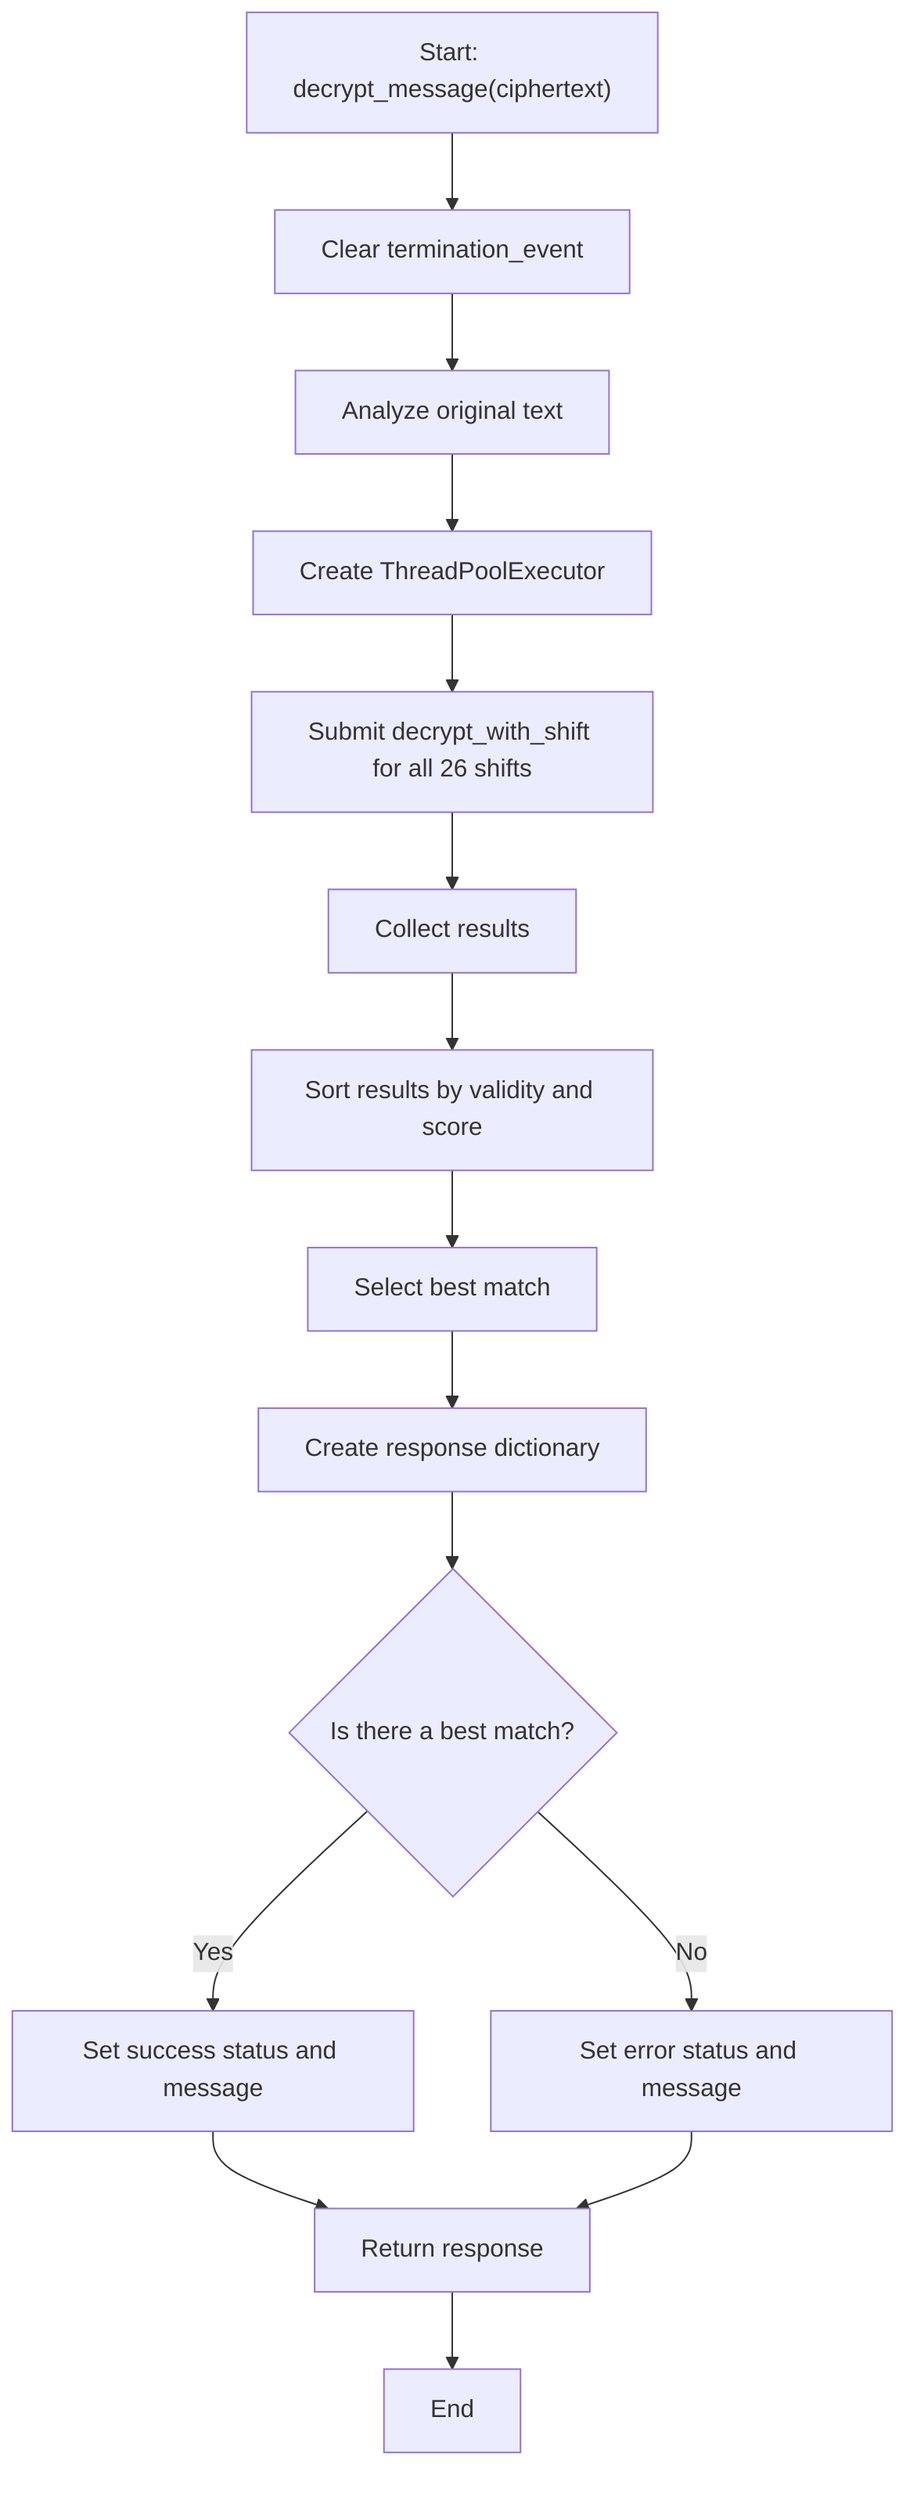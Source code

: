 graph TD;
    A["Start: decrypt_message(ciphertext)"] --> B["Clear termination_event"]
    B --> C["Analyze original text"]
    C --> D["Create ThreadPoolExecutor"]
    D --> E["Submit decrypt_with_shift for all 26 shifts"]
    E --> F["Collect results"]
    F --> G["Sort results by validity and score"]
    G --> H["Select best match"]
    H --> I["Create response dictionary"]
    I --> J{"Is there a best match?"}
    J -->|Yes| K["Set success status and message"]
    J -->|No| L["Set error status and message"]
    K --> M["Return response"]
    L --> M
    M --> N["End"]